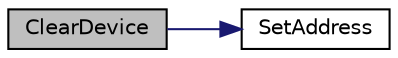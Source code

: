 digraph "ClearDevice"
{
  edge [fontname="Helvetica",fontsize="10",labelfontname="Helvetica",labelfontsize="10"];
  node [fontname="Helvetica",fontsize="10",shape=record];
  rankdir="LR";
  Node1 [label="ClearDevice",height=0.2,width=0.4,color="black", fillcolor="grey75", style="filled", fontcolor="black"];
  Node1 -> Node2 [color="midnightblue",fontsize="10",style="solid",fontname="Helvetica"];
  Node2 [label="SetAddress",height=0.2,width=0.4,color="black", fillcolor="white", style="filled",URL="$_h_i_t1270_8c.html#a4d5ae5111ae8940f60d4d66bc660a699"];
}
